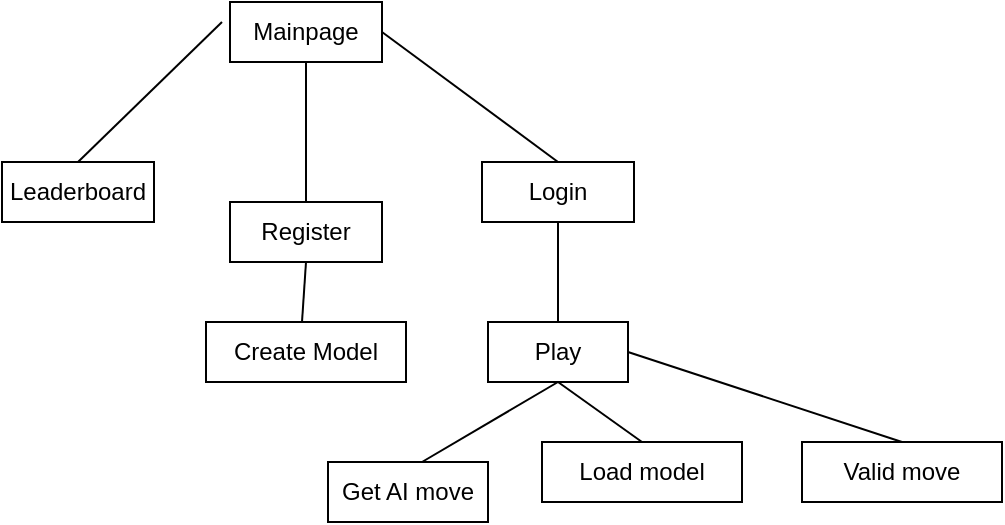 <mxfile version="20.5.3" type="device"><diagram id="u1d44wEs-Kj4ZF7Fgpig" name="Page-1"><mxGraphModel dx="1038" dy="547" grid="1" gridSize="10" guides="1" tooltips="1" connect="1" arrows="1" fold="1" page="1" pageScale="1" pageWidth="827" pageHeight="1169" math="0" shadow="0"><root><mxCell id="0"/><mxCell id="1" parent="0"/><mxCell id="Pss98pOTUpVoBBh43jf9-1" value="Mainpage" style="rounded=0;whiteSpace=wrap;html=1;" vertex="1" parent="1"><mxGeometry x="354" y="40" width="76" height="30" as="geometry"/></mxCell><mxCell id="Pss98pOTUpVoBBh43jf9-2" value="Leaderboard" style="rounded=0;whiteSpace=wrap;html=1;" vertex="1" parent="1"><mxGeometry x="240" y="120" width="76" height="30" as="geometry"/></mxCell><mxCell id="Pss98pOTUpVoBBh43jf9-3" value="Login&lt;span style=&quot;color: rgba(0, 0, 0, 0); font-family: monospace; font-size: 0px; text-align: start;&quot;&gt;%3CmxGraphModel%3E%3Croot%3E%3CmxCell%20id%3D%220%22%2F%3E%3CmxCell%20id%3D%221%22%20parent%3D%220%22%2F%3E%3CmxCell%20id%3D%222%22%20value%3D%22Mainpage%22%20style%3D%22rounded%3D0%3BwhiteSpace%3Dwrap%3Bhtml%3D1%3B%22%20vertex%3D%221%22%20parent%3D%221%22%3E%3CmxGeometry%20x%3D%22354%22%20y%3D%2240%22%20width%3D%2276%22%20height%3D%2230%22%20as%3D%22geometry%22%2F%3E%3C%2FmxCell%3E%3C%2Froot%3E%3C%2FmxGraphModel%3E&lt;/span&gt;" style="rounded=0;whiteSpace=wrap;html=1;" vertex="1" parent="1"><mxGeometry x="480" y="120" width="76" height="30" as="geometry"/></mxCell><mxCell id="Pss98pOTUpVoBBh43jf9-4" value="Register" style="rounded=0;whiteSpace=wrap;html=1;" vertex="1" parent="1"><mxGeometry x="354" y="140" width="76" height="30" as="geometry"/></mxCell><mxCell id="Pss98pOTUpVoBBh43jf9-10" value="" style="endArrow=none;html=1;rounded=0;exitX=0.5;exitY=0;exitDx=0;exitDy=0;" edge="1" parent="1" source="Pss98pOTUpVoBBh43jf9-2"><mxGeometry width="50" height="50" relative="1" as="geometry"><mxPoint x="390" y="310" as="sourcePoint"/><mxPoint x="350" y="50" as="targetPoint"/></mxGeometry></mxCell><mxCell id="Pss98pOTUpVoBBh43jf9-11" value="" style="endArrow=none;html=1;rounded=0;entryX=0.5;entryY=1;entryDx=0;entryDy=0;" edge="1" parent="1" source="Pss98pOTUpVoBBh43jf9-4" target="Pss98pOTUpVoBBh43jf9-1"><mxGeometry width="50" height="50" relative="1" as="geometry"><mxPoint x="390" y="310" as="sourcePoint"/><mxPoint x="440" y="260" as="targetPoint"/></mxGeometry></mxCell><mxCell id="Pss98pOTUpVoBBh43jf9-12" value="" style="endArrow=none;html=1;rounded=0;entryX=1;entryY=0.5;entryDx=0;entryDy=0;exitX=0.5;exitY=0;exitDx=0;exitDy=0;" edge="1" parent="1" source="Pss98pOTUpVoBBh43jf9-3" target="Pss98pOTUpVoBBh43jf9-1"><mxGeometry width="50" height="50" relative="1" as="geometry"><mxPoint x="390" y="310" as="sourcePoint"/><mxPoint x="440" y="260" as="targetPoint"/></mxGeometry></mxCell><mxCell id="Pss98pOTUpVoBBh43jf9-13" value="Play" style="rounded=0;whiteSpace=wrap;html=1;" vertex="1" parent="1"><mxGeometry x="483" y="200" width="70" height="30" as="geometry"/></mxCell><mxCell id="Pss98pOTUpVoBBh43jf9-20" value="" style="endArrow=none;html=1;rounded=0;entryX=0.5;entryY=1;entryDx=0;entryDy=0;exitX=0.5;exitY=0;exitDx=0;exitDy=0;" edge="1" parent="1" source="Pss98pOTUpVoBBh43jf9-13" target="Pss98pOTUpVoBBh43jf9-3"><mxGeometry width="50" height="50" relative="1" as="geometry"><mxPoint x="390" y="310" as="sourcePoint"/><mxPoint x="440" y="260" as="targetPoint"/></mxGeometry></mxCell><mxCell id="Pss98pOTUpVoBBh43jf9-21" value="Create Model" style="rounded=0;whiteSpace=wrap;html=1;" vertex="1" parent="1"><mxGeometry x="342" y="200" width="100" height="30" as="geometry"/></mxCell><mxCell id="Pss98pOTUpVoBBh43jf9-22" value="Load model" style="rounded=0;whiteSpace=wrap;html=1;" vertex="1" parent="1"><mxGeometry x="510" y="260" width="100" height="30" as="geometry"/></mxCell><mxCell id="Pss98pOTUpVoBBh43jf9-23" value="Valid move" style="rounded=0;whiteSpace=wrap;html=1;" vertex="1" parent="1"><mxGeometry x="640" y="260" width="100" height="30" as="geometry"/></mxCell><mxCell id="Pss98pOTUpVoBBh43jf9-24" value="Get AI move" style="rounded=0;whiteSpace=wrap;html=1;" vertex="1" parent="1"><mxGeometry x="403" y="270" width="80" height="30" as="geometry"/></mxCell><mxCell id="Pss98pOTUpVoBBh43jf9-25" value="" style="endArrow=none;html=1;rounded=0;entryX=0.5;entryY=1;entryDx=0;entryDy=0;" edge="1" parent="1" target="Pss98pOTUpVoBBh43jf9-4"><mxGeometry width="50" height="50" relative="1" as="geometry"><mxPoint x="390" y="200" as="sourcePoint"/><mxPoint x="440" y="260" as="targetPoint"/></mxGeometry></mxCell><mxCell id="Pss98pOTUpVoBBh43jf9-26" value="" style="endArrow=none;html=1;rounded=0;entryX=0.5;entryY=1;entryDx=0;entryDy=0;" edge="1" parent="1" target="Pss98pOTUpVoBBh43jf9-13"><mxGeometry width="50" height="50" relative="1" as="geometry"><mxPoint x="450" y="270" as="sourcePoint"/><mxPoint x="440" y="260" as="targetPoint"/></mxGeometry></mxCell><mxCell id="Pss98pOTUpVoBBh43jf9-27" value="" style="endArrow=none;html=1;rounded=0;entryX=0.5;entryY=1;entryDx=0;entryDy=0;exitX=0.5;exitY=0;exitDx=0;exitDy=0;" edge="1" parent="1" source="Pss98pOTUpVoBBh43jf9-22" target="Pss98pOTUpVoBBh43jf9-13"><mxGeometry width="50" height="50" relative="1" as="geometry"><mxPoint x="390" y="310" as="sourcePoint"/><mxPoint x="440" y="260" as="targetPoint"/></mxGeometry></mxCell><mxCell id="Pss98pOTUpVoBBh43jf9-28" value="" style="endArrow=none;html=1;rounded=0;entryX=1;entryY=0.5;entryDx=0;entryDy=0;" edge="1" parent="1" target="Pss98pOTUpVoBBh43jf9-13"><mxGeometry width="50" height="50" relative="1" as="geometry"><mxPoint x="690" y="260" as="sourcePoint"/><mxPoint x="740" y="210" as="targetPoint"/></mxGeometry></mxCell></root></mxGraphModel></diagram></mxfile>